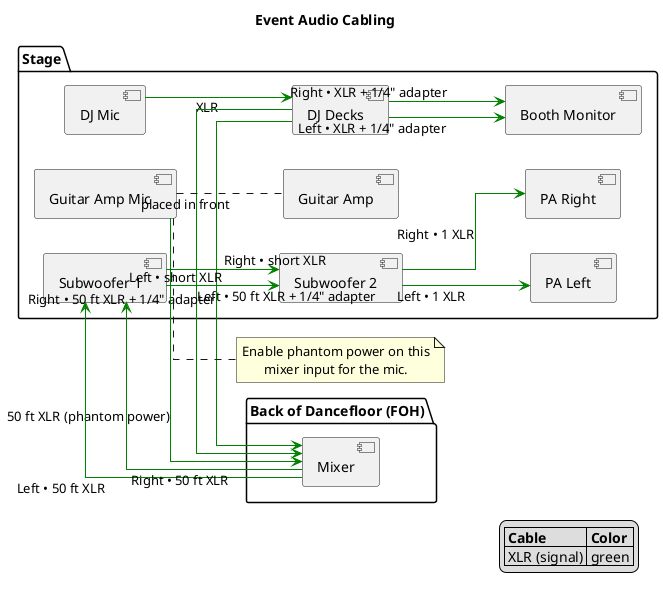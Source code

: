 @startuml cables
title Event Audio Cabling

left to right direction
skinparam linetype ortho
skinparam defaultTextAlignment center
hide stereotype

legend right
|= Cable |= Color |
| XLR (signal) | green |
endlegend

package "Stage" {
  [DJ Mic] as MIC_DJ
  [DJ Decks] as DJ
  [Guitar Amp] as GTR_AMP
  [Guitar Amp Mic] as MIC_GTR
  [Subwoofer 1] as SUB1
  [Subwoofer 2] as SUB2
  [PA Left] as PA_L
  [PA Right] as PA_R
  [Booth Monitor] as BOOTH
}

package "Back of Dancefloor (FOH)" {
  [Mixer] as MIX
}

' Mic 1 into DJ Decks
MIC_DJ -[#green]-> DJ : XLR

' DJ Decks to Mixer (L/R) via 50 ft XLR with 1/4" adapters
DJ -[#green]-> MIX : Left • 50 ft XLR + 1/4" adapter
DJ -[#green]-> MIX : Right • 50 ft XLR + 1/4" adapter

' Guitar amp mic direct to Mixer with phantom power
MIC_GTR -[#green]-> MIX : 50 ft XLR (phantom power)
MIC_GTR .. GTR_AMP : placed in front

' Mixer to Sub 1 (L/R) via 50ft XLRs
MIX -[#green]-> SUB1 : Left • 50 ft XLR
MIX -[#green]-> SUB1 : Right • 50 ft XLR

' Sub 1 to Sub 2 (L/R) via short XLRs
SUB1 -[#green]-> SUB2 : Left • short XLR
SUB1 -[#green]-> SUB2 : Right • short XLR

' Sub 2 to Tops
SUB2 -[#green]-> PA_L : Left • 1 XLR
SUB2 -[#green]-> PA_R : Right • 1 XLR

' DJ Decks to Booth Monitor (stereo) via XLR with 1/4" adapters
DJ -[#green]-> BOOTH : Left • XLR + 1/4" adapter
DJ -[#green]-> BOOTH : Right • XLR + 1/4" adapter

note right of MIC_GTR
Enable phantom power on this
mixer input for the mic.
end note

@enduml
